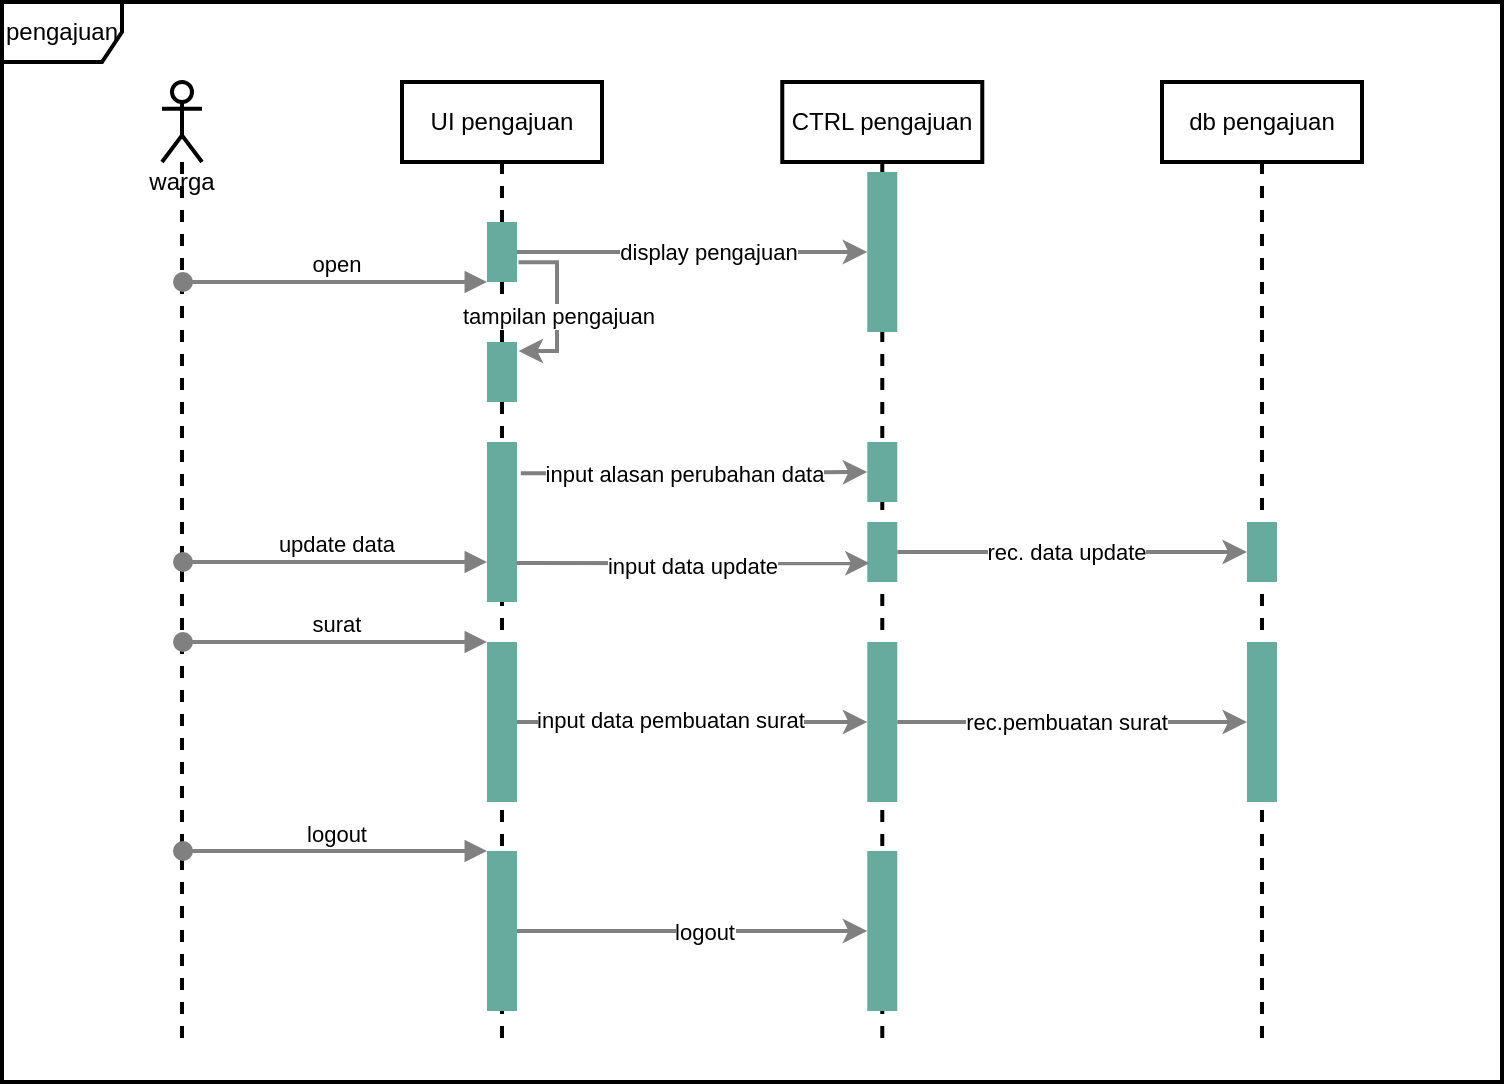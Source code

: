 <mxfile version="13.10.4" type="github">
  <diagram id="1kJs44cWYqPL19ZjNiLm" name="Page-1">
    <mxGraphModel dx="1251" dy="456" grid="1" gridSize="10" guides="1" tooltips="1" connect="1" arrows="1" fold="1" page="1" pageScale="1" pageWidth="827" pageHeight="1169" math="0" shadow="0">
      <root>
        <mxCell id="0" />
        <mxCell id="1" parent="0" />
        <mxCell id="awcaUdx00i1b3QdDf-VS-1" value="pengajuan" style="shape=umlFrame;whiteSpace=wrap;html=1;strokeWidth=2;" vertex="1" parent="1">
          <mxGeometry x="-50" y="120" width="750" height="540" as="geometry" />
        </mxCell>
        <mxCell id="awcaUdx00i1b3QdDf-VS-2" value="warga" style="shape=umlLifeline;participant=umlActor;perimeter=lifelinePerimeter;whiteSpace=wrap;html=1;container=1;collapsible=0;recursiveResize=0;verticalAlign=top;spacingTop=36;outlineConnect=0;size=40;strokeWidth=2;" vertex="1" parent="1">
          <mxGeometry x="30" y="160" width="20" height="480" as="geometry" />
        </mxCell>
        <mxCell id="awcaUdx00i1b3QdDf-VS-3" value="UI pengajuan" style="shape=umlLifeline;perimeter=lifelinePerimeter;whiteSpace=wrap;html=1;container=1;collapsible=0;recursiveResize=0;outlineConnect=0;strokeWidth=2;" vertex="1" parent="1">
          <mxGeometry x="150" y="160" width="100" height="480" as="geometry" />
        </mxCell>
        <mxCell id="awcaUdx00i1b3QdDf-VS-16" value="" style="edgeStyle=orthogonalEdgeStyle;rounded=0;orthogonalLoop=1;jettySize=auto;html=1;strokeColor=#808080;strokeWidth=2;exitX=1.052;exitY=0.671;exitDx=0;exitDy=0;exitPerimeter=0;entryX=1.052;entryY=0.149;entryDx=0;entryDy=0;entryPerimeter=0;" edge="1" parent="awcaUdx00i1b3QdDf-VS-3" source="awcaUdx00i1b3QdDf-VS-6" target="awcaUdx00i1b3QdDf-VS-15">
          <mxGeometry relative="1" as="geometry" />
        </mxCell>
        <mxCell id="awcaUdx00i1b3QdDf-VS-17" value="tampilan pengajuan" style="edgeLabel;html=1;align=center;verticalAlign=middle;resizable=0;points=[];" vertex="1" connectable="0" parent="awcaUdx00i1b3QdDf-VS-16">
          <mxGeometry x="0.095" relative="1" as="geometry">
            <mxPoint as="offset" />
          </mxGeometry>
        </mxCell>
        <mxCell id="awcaUdx00i1b3QdDf-VS-6" value="" style="html=1;points=[];perimeter=orthogonalPerimeter;strokeWidth=2;strokeColor=none;fillColor=#67AB9F;" vertex="1" parent="awcaUdx00i1b3QdDf-VS-3">
          <mxGeometry x="42.5" y="70" width="15" height="30" as="geometry" />
        </mxCell>
        <mxCell id="awcaUdx00i1b3QdDf-VS-15" value="" style="html=1;points=[];perimeter=orthogonalPerimeter;strokeWidth=2;strokeColor=none;fillColor=#67AB9F;" vertex="1" parent="awcaUdx00i1b3QdDf-VS-3">
          <mxGeometry x="42.5" y="130" width="15" height="30" as="geometry" />
        </mxCell>
        <mxCell id="awcaUdx00i1b3QdDf-VS-18" value="" style="html=1;points=[];perimeter=orthogonalPerimeter;strokeWidth=2;fillColor=#67AB9F;strokeColor=none;" vertex="1" parent="awcaUdx00i1b3QdDf-VS-3">
          <mxGeometry x="42.5" y="180" width="15" height="80" as="geometry" />
        </mxCell>
        <mxCell id="awcaUdx00i1b3QdDf-VS-34" value="" style="html=1;points=[];perimeter=orthogonalPerimeter;strokeWidth=2;fillColor=#67AB9F;strokeColor=none;" vertex="1" parent="awcaUdx00i1b3QdDf-VS-3">
          <mxGeometry x="42.5" y="280" width="15" height="80" as="geometry" />
        </mxCell>
        <mxCell id="awcaUdx00i1b3QdDf-VS-46" value="" style="html=1;points=[];perimeter=orthogonalPerimeter;strokeWidth=2;fillColor=#67AB9F;strokeColor=none;" vertex="1" parent="awcaUdx00i1b3QdDf-VS-3">
          <mxGeometry x="42.5" y="384.5" width="15" height="80" as="geometry" />
        </mxCell>
        <mxCell id="awcaUdx00i1b3QdDf-VS-4" value="CTRL pengajuan" style="shape=umlLifeline;perimeter=lifelinePerimeter;whiteSpace=wrap;html=1;container=1;collapsible=0;recursiveResize=0;outlineConnect=0;strokeWidth=2;" vertex="1" parent="1">
          <mxGeometry x="340.14" y="160" width="100" height="480" as="geometry" />
        </mxCell>
        <mxCell id="awcaUdx00i1b3QdDf-VS-22" value="" style="html=1;points=[];perimeter=orthogonalPerimeter;strokeWidth=2;fillColor=#67AB9F;strokeColor=none;" vertex="1" parent="awcaUdx00i1b3QdDf-VS-4">
          <mxGeometry x="42.5" y="180" width="15" height="30" as="geometry" />
        </mxCell>
        <mxCell id="awcaUdx00i1b3QdDf-VS-26" value="" style="html=1;points=[];perimeter=orthogonalPerimeter;strokeWidth=2;fillColor=#67AB9F;strokeColor=none;" vertex="1" parent="awcaUdx00i1b3QdDf-VS-4">
          <mxGeometry x="42.5" y="220" width="15" height="30" as="geometry" />
        </mxCell>
        <mxCell id="awcaUdx00i1b3QdDf-VS-37" value="" style="html=1;points=[];perimeter=orthogonalPerimeter;strokeWidth=2;fillColor=#67AB9F;strokeColor=none;" vertex="1" parent="awcaUdx00i1b3QdDf-VS-4">
          <mxGeometry x="42.5" y="280" width="15" height="80" as="geometry" />
        </mxCell>
        <mxCell id="awcaUdx00i1b3QdDf-VS-48" value="" style="html=1;points=[];perimeter=orthogonalPerimeter;strokeWidth=2;fillColor=#67AB9F;strokeColor=none;" vertex="1" parent="awcaUdx00i1b3QdDf-VS-4">
          <mxGeometry x="42.5" y="384.5" width="15" height="80" as="geometry" />
        </mxCell>
        <mxCell id="awcaUdx00i1b3QdDf-VS-5" value="db pengajuan" style="shape=umlLifeline;perimeter=lifelinePerimeter;whiteSpace=wrap;html=1;container=1;collapsible=0;recursiveResize=0;outlineConnect=0;strokeWidth=2;" vertex="1" parent="1">
          <mxGeometry x="530" y="160" width="100" height="480" as="geometry" />
        </mxCell>
        <mxCell id="awcaUdx00i1b3QdDf-VS-31" value="" style="html=1;points=[];perimeter=orthogonalPerimeter;strokeWidth=2;fillColor=#67AB9F;strokeColor=none;" vertex="1" parent="awcaUdx00i1b3QdDf-VS-5">
          <mxGeometry x="42.5" y="220" width="15" height="30" as="geometry" />
        </mxCell>
        <mxCell id="awcaUdx00i1b3QdDf-VS-40" value="" style="html=1;points=[];perimeter=orthogonalPerimeter;strokeWidth=2;fillColor=#67AB9F;strokeColor=none;" vertex="1" parent="awcaUdx00i1b3QdDf-VS-5">
          <mxGeometry x="42.5" y="280" width="15" height="80" as="geometry" />
        </mxCell>
        <mxCell id="awcaUdx00i1b3QdDf-VS-7" value="open" style="html=1;verticalAlign=bottom;startArrow=oval;endArrow=block;startSize=8;strokeColor=#808080;strokeWidth=2;" edge="1" target="awcaUdx00i1b3QdDf-VS-6" parent="1" source="awcaUdx00i1b3QdDf-VS-2">
          <mxGeometry relative="1" as="geometry">
            <mxPoint x="140" y="230" as="sourcePoint" />
          </mxGeometry>
        </mxCell>
        <mxCell id="awcaUdx00i1b3QdDf-VS-12" value="" style="html=1;points=[];perimeter=orthogonalPerimeter;strokeWidth=2;strokeColor=none;fillColor=#67AB9F;" vertex="1" parent="1">
          <mxGeometry x="382.64" y="205" width="15" height="80" as="geometry" />
        </mxCell>
        <mxCell id="awcaUdx00i1b3QdDf-VS-13" value="" style="edgeStyle=orthogonalEdgeStyle;rounded=0;orthogonalLoop=1;jettySize=auto;html=1;strokeColor=#808080;strokeWidth=2;" edge="1" parent="1" source="awcaUdx00i1b3QdDf-VS-6" target="awcaUdx00i1b3QdDf-VS-12">
          <mxGeometry relative="1" as="geometry" />
        </mxCell>
        <mxCell id="awcaUdx00i1b3QdDf-VS-14" value="display pengajuan" style="edgeLabel;html=1;align=center;verticalAlign=middle;resizable=0;points=[];" vertex="1" connectable="0" parent="awcaUdx00i1b3QdDf-VS-13">
          <mxGeometry x="-0.081" y="1" relative="1" as="geometry">
            <mxPoint x="14.88" y="1" as="offset" />
          </mxGeometry>
        </mxCell>
        <mxCell id="awcaUdx00i1b3QdDf-VS-19" value="update data" style="html=1;verticalAlign=bottom;startArrow=oval;endArrow=block;startSize=8;strokeColor=#808080;strokeWidth=2;" edge="1" target="awcaUdx00i1b3QdDf-VS-18" parent="1" source="awcaUdx00i1b3QdDf-VS-2">
          <mxGeometry relative="1" as="geometry">
            <mxPoint x="135" y="340" as="sourcePoint" />
          </mxGeometry>
        </mxCell>
        <mxCell id="awcaUdx00i1b3QdDf-VS-23" value="" style="edgeStyle=orthogonalEdgeStyle;rounded=0;orthogonalLoop=1;jettySize=auto;html=1;strokeColor=#808080;strokeWidth=2;exitX=1.127;exitY=0.195;exitDx=0;exitDy=0;exitPerimeter=0;" edge="1" parent="1" source="awcaUdx00i1b3QdDf-VS-18" target="awcaUdx00i1b3QdDf-VS-22">
          <mxGeometry relative="1" as="geometry" />
        </mxCell>
        <mxCell id="awcaUdx00i1b3QdDf-VS-24" value="input alasan perubahan data" style="edgeLabel;html=1;align=center;verticalAlign=middle;resizable=0;points=[];" vertex="1" connectable="0" parent="awcaUdx00i1b3QdDf-VS-23">
          <mxGeometry x="-0.245" y="1" relative="1" as="geometry">
            <mxPoint x="15.36" y="1" as="offset" />
          </mxGeometry>
        </mxCell>
        <mxCell id="awcaUdx00i1b3QdDf-VS-27" value="" style="edgeStyle=orthogonalEdgeStyle;rounded=0;orthogonalLoop=1;jettySize=auto;html=1;strokeColor=#808080;strokeWidth=2;exitX=0.98;exitY=0.757;exitDx=0;exitDy=0;exitPerimeter=0;entryX=0.08;entryY=0.687;entryDx=0;entryDy=0;entryPerimeter=0;" edge="1" parent="1" source="awcaUdx00i1b3QdDf-VS-18" target="awcaUdx00i1b3QdDf-VS-26">
          <mxGeometry relative="1" as="geometry" />
        </mxCell>
        <mxCell id="awcaUdx00i1b3QdDf-VS-28" value="input data update" style="edgeLabel;html=1;align=center;verticalAlign=middle;resizable=0;points=[];" vertex="1" connectable="0" parent="awcaUdx00i1b3QdDf-VS-27">
          <mxGeometry x="-0.128" y="-1" relative="1" as="geometry">
            <mxPoint x="10.56" as="offset" />
          </mxGeometry>
        </mxCell>
        <mxCell id="awcaUdx00i1b3QdDf-VS-32" value="" style="edgeStyle=orthogonalEdgeStyle;rounded=0;orthogonalLoop=1;jettySize=auto;html=1;strokeColor=#808080;strokeWidth=2;" edge="1" parent="1" source="awcaUdx00i1b3QdDf-VS-26" target="awcaUdx00i1b3QdDf-VS-31">
          <mxGeometry relative="1" as="geometry" />
        </mxCell>
        <mxCell id="awcaUdx00i1b3QdDf-VS-33" value="rec. data update" style="edgeLabel;html=1;align=center;verticalAlign=middle;resizable=0;points=[];" vertex="1" connectable="0" parent="awcaUdx00i1b3QdDf-VS-32">
          <mxGeometry x="0.176" relative="1" as="geometry">
            <mxPoint x="-18.64" as="offset" />
          </mxGeometry>
        </mxCell>
        <mxCell id="awcaUdx00i1b3QdDf-VS-35" value="surat" style="html=1;verticalAlign=bottom;startArrow=oval;endArrow=block;startSize=8;strokeColor=#808080;strokeWidth=2;" edge="1" target="awcaUdx00i1b3QdDf-VS-34" parent="1" source="awcaUdx00i1b3QdDf-VS-2">
          <mxGeometry relative="1" as="geometry">
            <mxPoint x="135" y="440" as="sourcePoint" />
          </mxGeometry>
        </mxCell>
        <mxCell id="awcaUdx00i1b3QdDf-VS-38" value="" style="edgeStyle=orthogonalEdgeStyle;rounded=0;orthogonalLoop=1;jettySize=auto;html=1;strokeColor=#808080;strokeWidth=2;" edge="1" parent="1" source="awcaUdx00i1b3QdDf-VS-34" target="awcaUdx00i1b3QdDf-VS-37">
          <mxGeometry relative="1" as="geometry" />
        </mxCell>
        <mxCell id="awcaUdx00i1b3QdDf-VS-39" value="input data pembuatan surat" style="edgeLabel;html=1;align=center;verticalAlign=middle;resizable=0;points=[];" vertex="1" connectable="0" parent="awcaUdx00i1b3QdDf-VS-38">
          <mxGeometry x="-0.133" y="1" relative="1" as="geometry">
            <mxPoint as="offset" />
          </mxGeometry>
        </mxCell>
        <mxCell id="awcaUdx00i1b3QdDf-VS-41" value="" style="edgeStyle=orthogonalEdgeStyle;rounded=0;orthogonalLoop=1;jettySize=auto;html=1;strokeColor=#808080;strokeWidth=2;" edge="1" parent="1" source="awcaUdx00i1b3QdDf-VS-37" target="awcaUdx00i1b3QdDf-VS-40">
          <mxGeometry relative="1" as="geometry" />
        </mxCell>
        <mxCell id="awcaUdx00i1b3QdDf-VS-42" value="rec.pembuatan surat" style="edgeLabel;html=1;align=center;verticalAlign=middle;resizable=0;points=[];" vertex="1" connectable="0" parent="awcaUdx00i1b3QdDf-VS-41">
          <mxGeometry x="0.151" y="1" relative="1" as="geometry">
            <mxPoint x="-16.64" y="1" as="offset" />
          </mxGeometry>
        </mxCell>
        <mxCell id="awcaUdx00i1b3QdDf-VS-49" value="" style="edgeStyle=orthogonalEdgeStyle;rounded=0;orthogonalLoop=1;jettySize=auto;html=1;strokeColor=#808080;strokeWidth=2;" edge="1" parent="1" source="awcaUdx00i1b3QdDf-VS-46" target="awcaUdx00i1b3QdDf-VS-48">
          <mxGeometry relative="1" as="geometry" />
        </mxCell>
        <mxCell id="awcaUdx00i1b3QdDf-VS-50" value="logout" style="edgeLabel;html=1;align=center;verticalAlign=middle;resizable=0;points=[];" vertex="1" connectable="0" parent="awcaUdx00i1b3QdDf-VS-49">
          <mxGeometry x="-0.117" y="2" relative="1" as="geometry">
            <mxPoint x="15.5" y="2.5" as="offset" />
          </mxGeometry>
        </mxCell>
        <mxCell id="awcaUdx00i1b3QdDf-VS-47" value="logout" style="html=1;verticalAlign=bottom;startArrow=oval;endArrow=block;startSize=8;strokeColor=#808080;strokeWidth=2;" edge="1" target="awcaUdx00i1b3QdDf-VS-46" parent="1" source="awcaUdx00i1b3QdDf-VS-2">
          <mxGeometry relative="1" as="geometry">
            <mxPoint x="90" y="544.5" as="sourcePoint" />
          </mxGeometry>
        </mxCell>
      </root>
    </mxGraphModel>
  </diagram>
</mxfile>
